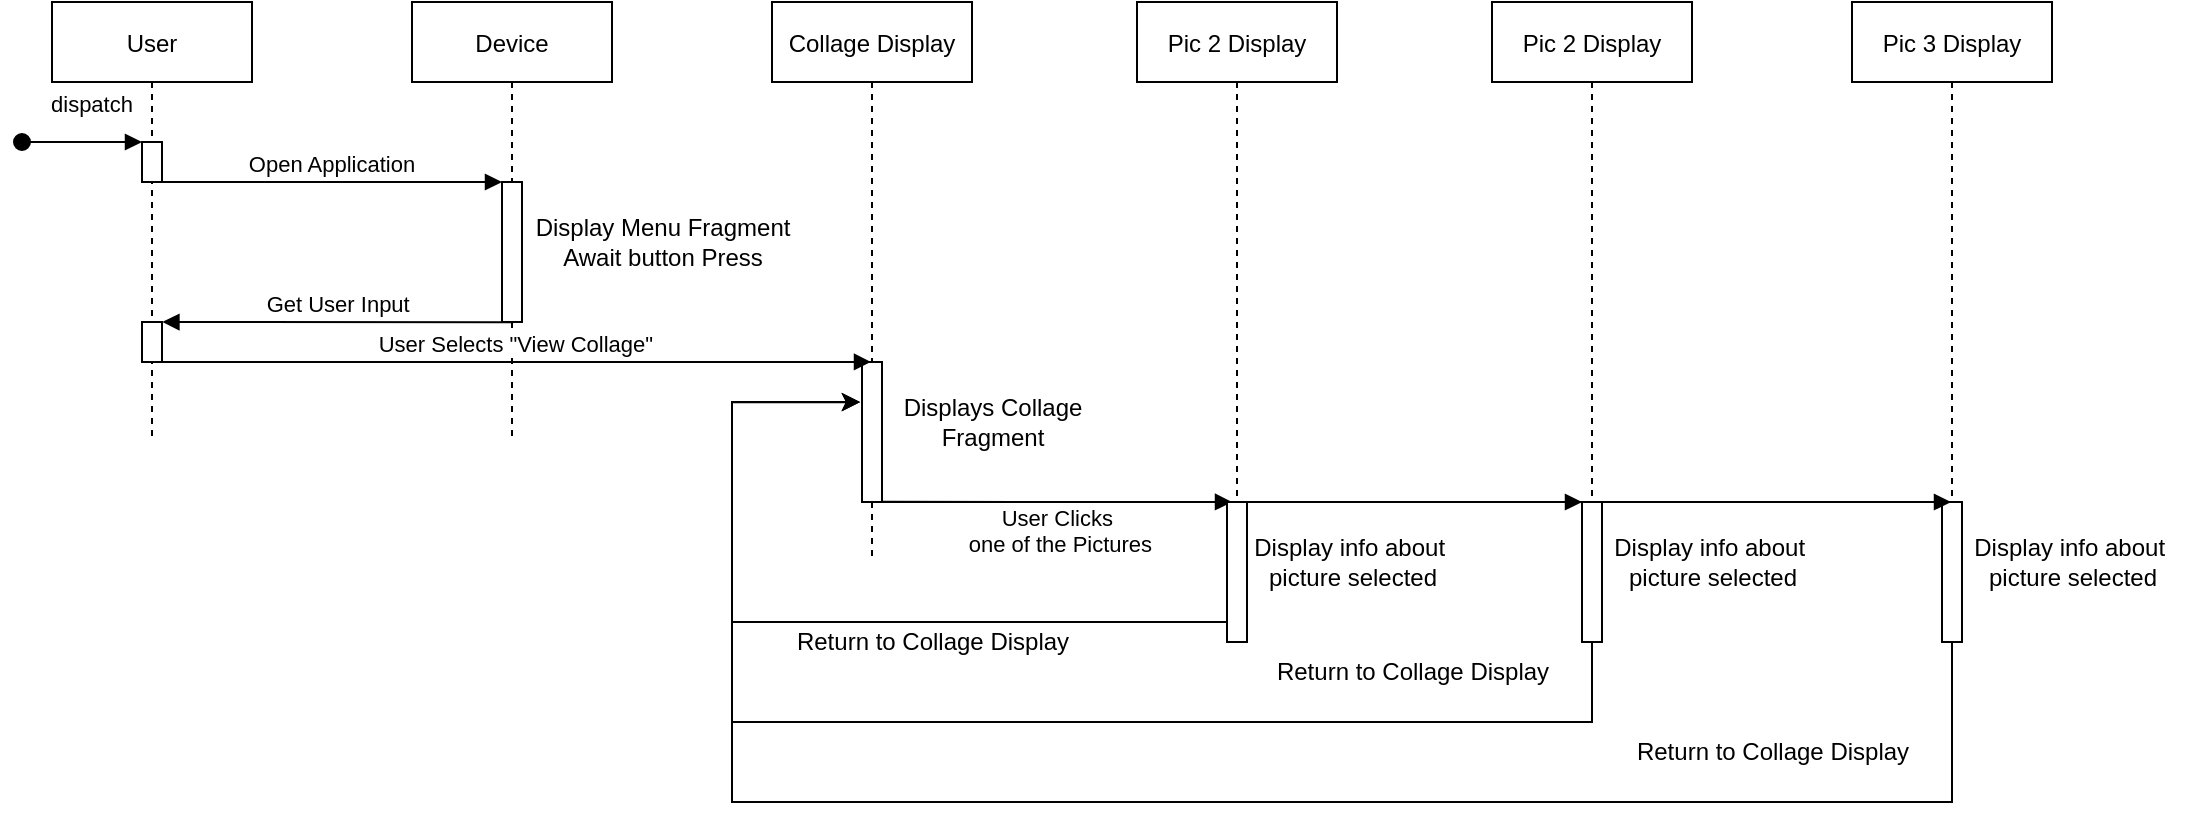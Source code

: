 <mxfile version="20.8.10" type="device"><diagram id="kgpKYQtTHZ0yAKxKKP6v" name="Page-1"><mxGraphModel dx="993" dy="649" grid="1" gridSize="10" guides="1" tooltips="1" connect="1" arrows="1" fold="1" page="1" pageScale="1" pageWidth="850" pageHeight="1100" math="0" shadow="0"><root><mxCell id="0"/><mxCell id="1" parent="0"/><mxCell id="3nuBFxr9cyL0pnOWT2aG-1" value="User" style="shape=umlLifeline;perimeter=lifelinePerimeter;container=1;collapsible=0;recursiveResize=0;rounded=0;shadow=0;strokeWidth=1;" parent="1" vertex="1"><mxGeometry x="120" y="80" width="100" height="220" as="geometry"/></mxCell><mxCell id="3nuBFxr9cyL0pnOWT2aG-2" value="" style="points=[];perimeter=orthogonalPerimeter;rounded=0;shadow=0;strokeWidth=1;" parent="3nuBFxr9cyL0pnOWT2aG-1" vertex="1"><mxGeometry x="45" y="70" width="10" height="20" as="geometry"/></mxCell><mxCell id="3nuBFxr9cyL0pnOWT2aG-3" value="dispatch" style="verticalAlign=bottom;startArrow=oval;endArrow=block;startSize=8;shadow=0;strokeWidth=1;" parent="3nuBFxr9cyL0pnOWT2aG-1" target="3nuBFxr9cyL0pnOWT2aG-2" edge="1"><mxGeometry x="0.167" y="10" relative="1" as="geometry"><mxPoint x="-15" y="70" as="sourcePoint"/><mxPoint as="offset"/></mxGeometry></mxCell><mxCell id="4TJUbA1naCP56zHppkPi-6" value="" style="points=[];perimeter=orthogonalPerimeter;rounded=0;shadow=0;strokeWidth=1;" parent="3nuBFxr9cyL0pnOWT2aG-1" vertex="1"><mxGeometry x="45" y="160" width="10" height="20" as="geometry"/></mxCell><mxCell id="3nuBFxr9cyL0pnOWT2aG-5" value="Device" style="shape=umlLifeline;perimeter=lifelinePerimeter;container=1;collapsible=0;recursiveResize=0;rounded=0;shadow=0;strokeWidth=1;" parent="1" vertex="1"><mxGeometry x="300" y="80" width="100" height="220" as="geometry"/></mxCell><mxCell id="3nuBFxr9cyL0pnOWT2aG-6" value="" style="points=[];perimeter=orthogonalPerimeter;rounded=0;shadow=0;strokeWidth=1;" parent="3nuBFxr9cyL0pnOWT2aG-5" vertex="1"><mxGeometry x="45" y="90" width="10" height="70" as="geometry"/></mxCell><mxCell id="3nuBFxr9cyL0pnOWT2aG-8" value="Open Application" style="verticalAlign=bottom;endArrow=block;entryX=0;entryY=0;shadow=0;strokeWidth=1;" parent="1" source="3nuBFxr9cyL0pnOWT2aG-2" target="3nuBFxr9cyL0pnOWT2aG-6" edge="1"><mxGeometry relative="1" as="geometry"><mxPoint x="275" y="160" as="sourcePoint"/></mxGeometry></mxCell><mxCell id="4TJUbA1naCP56zHppkPi-2" value="Display Menu Fragment&lt;br&gt;Await button Press" style="text;html=1;align=center;verticalAlign=middle;resizable=0;points=[];autosize=1;strokeColor=none;fillColor=none;" parent="1" vertex="1"><mxGeometry x="350" y="180" width="150" height="40" as="geometry"/></mxCell><mxCell id="4TJUbA1naCP56zHppkPi-4" value="Get User Input" style="verticalAlign=bottom;endArrow=block;shadow=0;strokeWidth=1;exitX=0.56;exitY=1.002;exitDx=0;exitDy=0;exitPerimeter=0;entryX=1.022;entryY=0;entryDx=0;entryDy=0;entryPerimeter=0;" parent="1" source="3nuBFxr9cyL0pnOWT2aG-6" target="4TJUbA1naCP56zHppkPi-6" edge="1"><mxGeometry relative="1" as="geometry"><mxPoint x="240" y="260" as="sourcePoint"/><mxPoint x="180" y="240" as="targetPoint"/></mxGeometry></mxCell><mxCell id="4TJUbA1naCP56zHppkPi-7" value="Collage Display" style="shape=umlLifeline;perimeter=lifelinePerimeter;container=1;collapsible=0;recursiveResize=0;rounded=0;shadow=0;strokeWidth=1;" parent="1" vertex="1"><mxGeometry x="480" y="80" width="100" height="280" as="geometry"/></mxCell><mxCell id="4TJUbA1naCP56zHppkPi-8" value="" style="points=[];perimeter=orthogonalPerimeter;rounded=0;shadow=0;strokeWidth=1;" parent="4TJUbA1naCP56zHppkPi-7" vertex="1"><mxGeometry x="45" y="180" width="10" height="70" as="geometry"/></mxCell><mxCell id="4TJUbA1naCP56zHppkPi-9" value="User Selects &quot;View Collage&quot;" style="verticalAlign=bottom;endArrow=block;shadow=0;strokeWidth=1;exitX=0.946;exitY=0.998;exitDx=0;exitDy=0;exitPerimeter=0;" parent="1" source="4TJUbA1naCP56zHppkPi-6" target="4TJUbA1naCP56zHppkPi-7" edge="1"><mxGeometry relative="1" as="geometry"><mxPoint x="180" y="260" as="sourcePoint"/><mxPoint x="180.0" y="260" as="targetPoint"/></mxGeometry></mxCell><mxCell id="4TJUbA1naCP56zHppkPi-10" value="Displays Collage &lt;br&gt;Fragment" style="text;html=1;align=center;verticalAlign=middle;resizable=0;points=[];autosize=1;strokeColor=none;fillColor=none;" parent="1" vertex="1"><mxGeometry x="535" y="270" width="110" height="40" as="geometry"/></mxCell><mxCell id="sWm4wooyp63JXenHMiq6-3" value="User Clicks&#10; one of the Pictures" style="verticalAlign=bottom;endArrow=block;shadow=0;strokeWidth=1;exitX=1.018;exitY=0.999;exitDx=0;exitDy=0;exitPerimeter=0;" edge="1" parent="1" source="4TJUbA1naCP56zHppkPi-8"><mxGeometry x="-0.001" y="-30" relative="1" as="geometry"><mxPoint x="535" y="330.0" as="sourcePoint"/><mxPoint x="710" y="330" as="targetPoint"/><mxPoint as="offset"/></mxGeometry></mxCell><mxCell id="sWm4wooyp63JXenHMiq6-8" value="Pic 2 Display" style="shape=umlLifeline;perimeter=lifelinePerimeter;container=1;collapsible=0;recursiveResize=0;rounded=0;shadow=0;strokeWidth=1;" vertex="1" parent="1"><mxGeometry x="840" y="80" width="100" height="320" as="geometry"/></mxCell><mxCell id="sWm4wooyp63JXenHMiq6-9" value="" style="points=[];perimeter=orthogonalPerimeter;rounded=0;shadow=0;strokeWidth=1;" vertex="1" parent="sWm4wooyp63JXenHMiq6-8"><mxGeometry x="45" y="250" width="10" height="70" as="geometry"/></mxCell><mxCell id="sWm4wooyp63JXenHMiq6-10" value="Pic 3 Display" style="shape=umlLifeline;perimeter=lifelinePerimeter;container=1;collapsible=0;recursiveResize=0;rounded=0;shadow=0;strokeWidth=1;" vertex="1" parent="1"><mxGeometry x="1020" y="80" width="100" height="400" as="geometry"/></mxCell><mxCell id="sWm4wooyp63JXenHMiq6-11" value="" style="points=[];perimeter=orthogonalPerimeter;rounded=0;shadow=0;strokeWidth=1;" vertex="1" parent="sWm4wooyp63JXenHMiq6-10"><mxGeometry x="45" y="250" width="10" height="70" as="geometry"/></mxCell><mxCell id="sWm4wooyp63JXenHMiq6-12" value="" style="verticalAlign=bottom;endArrow=block;shadow=0;strokeWidth=1;exitX=1.018;exitY=0.999;exitDx=0;exitDy=0;exitPerimeter=0;" edge="1" parent="1" target="sWm4wooyp63JXenHMiq6-9"><mxGeometry x="-0.001" y="-30" relative="1" as="geometry"><mxPoint x="535.18" y="330.0" as="sourcePoint"/><mxPoint x="705" y="330.0" as="targetPoint"/><mxPoint as="offset"/></mxGeometry></mxCell><mxCell id="sWm4wooyp63JXenHMiq6-13" value="" style="verticalAlign=bottom;endArrow=block;shadow=0;strokeWidth=1;exitX=1.018;exitY=0.999;exitDx=0;exitDy=0;exitPerimeter=0;" edge="1" parent="1" target="sWm4wooyp63JXenHMiq6-10"><mxGeometry x="-0.001" y="-30" relative="1" as="geometry"><mxPoint x="535.0" y="330" as="sourcePoint"/><mxPoint x="884.82" y="330" as="targetPoint"/><mxPoint as="offset"/></mxGeometry></mxCell><mxCell id="sWm4wooyp63JXenHMiq6-14" value="Display info about&amp;nbsp;&lt;br&gt;picture selected&lt;br&gt;" style="text;html=1;align=center;verticalAlign=middle;resizable=0;points=[];autosize=1;strokeColor=none;fillColor=none;" vertex="1" parent="1"><mxGeometry x="710" y="340" width="120" height="40" as="geometry"/></mxCell><mxCell id="sWm4wooyp63JXenHMiq6-23" style="edgeStyle=orthogonalEdgeStyle;rounded=0;orthogonalLoop=1;jettySize=auto;html=1;" edge="1" parent="1" source="sWm4wooyp63JXenHMiq6-16"><mxGeometry relative="1" as="geometry"><mxPoint x="524" y="280" as="targetPoint"/><Array as="points"><mxPoint x="460" y="390"/><mxPoint x="460" y="280"/></Array></mxGeometry></mxCell><mxCell id="sWm4wooyp63JXenHMiq6-16" value="Pic 2 Display" style="shape=umlLifeline;perimeter=lifelinePerimeter;container=1;collapsible=0;recursiveResize=0;rounded=0;shadow=0;strokeWidth=1;" vertex="1" parent="1"><mxGeometry x="662.5" y="80" width="100" height="320" as="geometry"/></mxCell><mxCell id="sWm4wooyp63JXenHMiq6-17" value="" style="points=[];perimeter=orthogonalPerimeter;rounded=0;shadow=0;strokeWidth=1;" vertex="1" parent="sWm4wooyp63JXenHMiq6-16"><mxGeometry x="45" y="250" width="10" height="70" as="geometry"/></mxCell><mxCell id="sWm4wooyp63JXenHMiq6-20" value="Display info about&amp;nbsp;&lt;br&gt;picture selected&lt;br&gt;" style="text;html=1;align=center;verticalAlign=middle;resizable=0;points=[];autosize=1;strokeColor=none;fillColor=none;" vertex="1" parent="1"><mxGeometry x="890" y="340" width="120" height="40" as="geometry"/></mxCell><mxCell id="sWm4wooyp63JXenHMiq6-21" value="Display info about&amp;nbsp;&lt;br&gt;picture selected&lt;br&gt;" style="text;html=1;align=center;verticalAlign=middle;resizable=0;points=[];autosize=1;strokeColor=none;fillColor=none;" vertex="1" parent="1"><mxGeometry x="1070" y="340" width="120" height="40" as="geometry"/></mxCell><mxCell id="sWm4wooyp63JXenHMiq6-24" value="Return to Collage Display" style="text;html=1;align=center;verticalAlign=middle;resizable=0;points=[];autosize=1;strokeColor=none;fillColor=none;" vertex="1" parent="1"><mxGeometry x="480" y="385" width="160" height="30" as="geometry"/></mxCell><mxCell id="sWm4wooyp63JXenHMiq6-25" style="edgeStyle=orthogonalEdgeStyle;rounded=0;orthogonalLoop=1;jettySize=auto;html=1;entryX=-0.111;entryY=0.285;entryDx=0;entryDy=0;entryPerimeter=0;" edge="1" parent="1" source="sWm4wooyp63JXenHMiq6-9" target="4TJUbA1naCP56zHppkPi-8"><mxGeometry relative="1" as="geometry"><mxPoint x="520" y="280" as="targetPoint"/><Array as="points"><mxPoint x="890" y="440"/><mxPoint x="460" y="440"/><mxPoint x="460" y="280"/></Array></mxGeometry></mxCell><mxCell id="sWm4wooyp63JXenHMiq6-26" value="Return to Collage Display" style="text;html=1;align=center;verticalAlign=middle;resizable=0;points=[];autosize=1;strokeColor=none;fillColor=none;" vertex="1" parent="1"><mxGeometry x="720" y="400" width="160" height="30" as="geometry"/></mxCell><mxCell id="sWm4wooyp63JXenHMiq6-27" style="edgeStyle=orthogonalEdgeStyle;rounded=0;orthogonalLoop=1;jettySize=auto;html=1;entryX=-0.092;entryY=0.287;entryDx=0;entryDy=0;entryPerimeter=0;" edge="1" parent="1" source="sWm4wooyp63JXenHMiq6-11" target="4TJUbA1naCP56zHppkPi-8"><mxGeometry relative="1" as="geometry"><mxPoint x="520" y="280" as="targetPoint"/><Array as="points"><mxPoint x="1070" y="480"/><mxPoint x="460" y="480"/><mxPoint x="460" y="280"/></Array></mxGeometry></mxCell><mxCell id="sWm4wooyp63JXenHMiq6-28" value="Return to Collage Display" style="text;html=1;align=center;verticalAlign=middle;resizable=0;points=[];autosize=1;strokeColor=none;fillColor=none;" vertex="1" parent="1"><mxGeometry x="900" y="440" width="160" height="30" as="geometry"/></mxCell></root></mxGraphModel></diagram></mxfile>